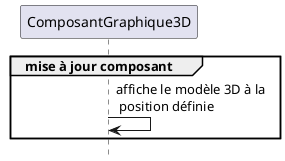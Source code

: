 @startuml
hide footbox

participant "ComposantGraphique3D" as compGraph

group mise à jour composant
    compGraph -> compGraph : affiche le modèle 3D à la \n position définie
end

@enduml
